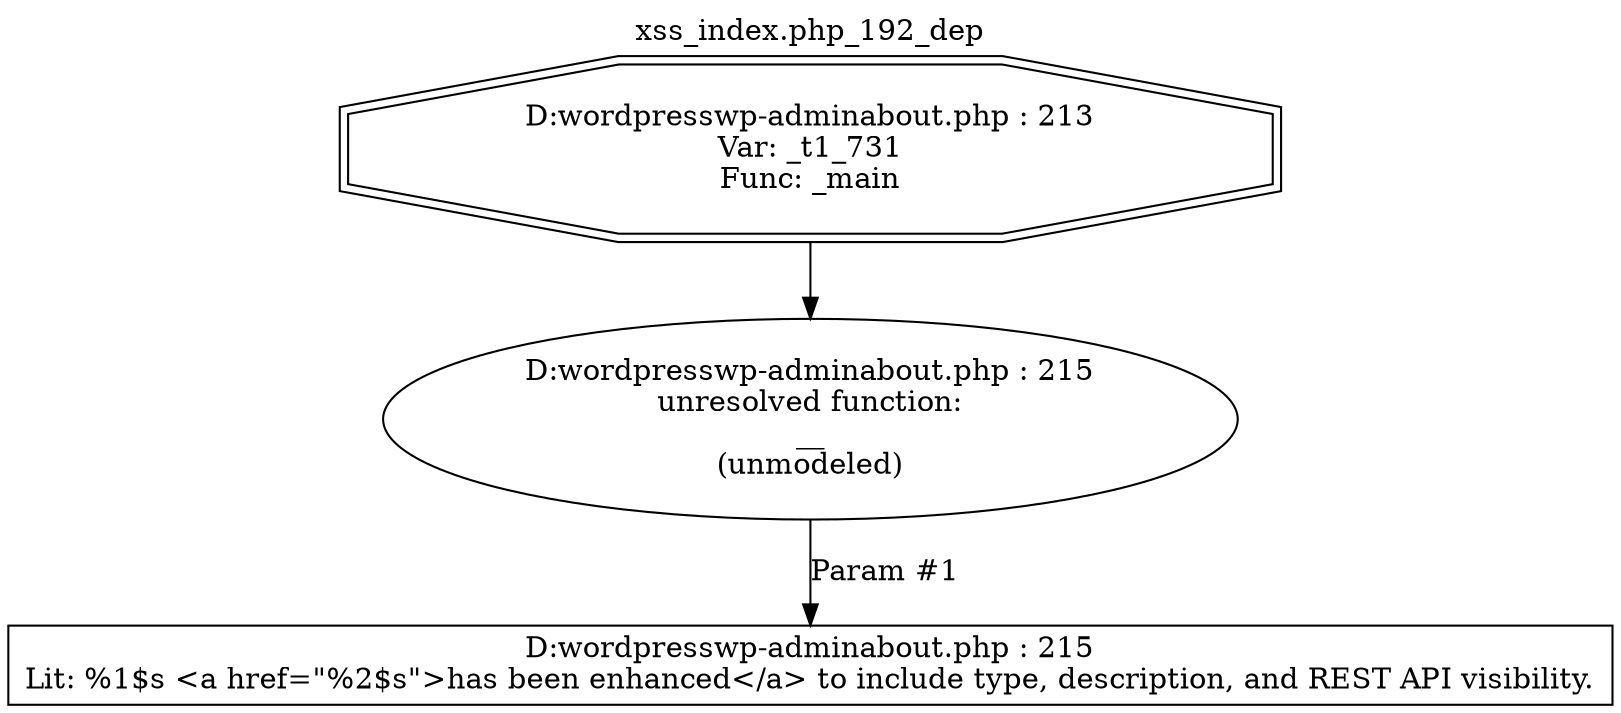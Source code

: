 digraph cfg {
  label="xss_index.php_192_dep";
  labelloc=t;
  n1 [shape=doubleoctagon, label="D:\wordpress\wp-admin\about.php : 213\nVar: _t1_731\nFunc: _main\n"];
  n2 [shape=ellipse, label="D:\wordpress\wp-admin\about.php : 215\nunresolved function:\n__\n(unmodeled)\n"];
  n3 [shape=box, label="D:\wordpress\wp-admin\about.php : 215\nLit: %1$s <a href=\"%2$s\">has been enhanced</a> to include type, description, and REST API visibility.\n"];
  n1 -> n2;
  n2 -> n3[label="Param #1"];
}
